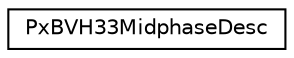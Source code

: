 digraph "Graphical Class Hierarchy"
{
  edge [fontname="Helvetica",fontsize="10",labelfontname="Helvetica",labelfontsize="10"];
  node [fontname="Helvetica",fontsize="10",shape=record];
  rankdir="LR";
  Node0 [label="PxBVH33MidphaseDesc",height=0.2,width=0.4,color="black", fillcolor="white", style="filled",URL="$structPxBVH33MidphaseDesc.html",tooltip="Structure describing parameters affecting BVH33 midphase mesh structure. "];
}
